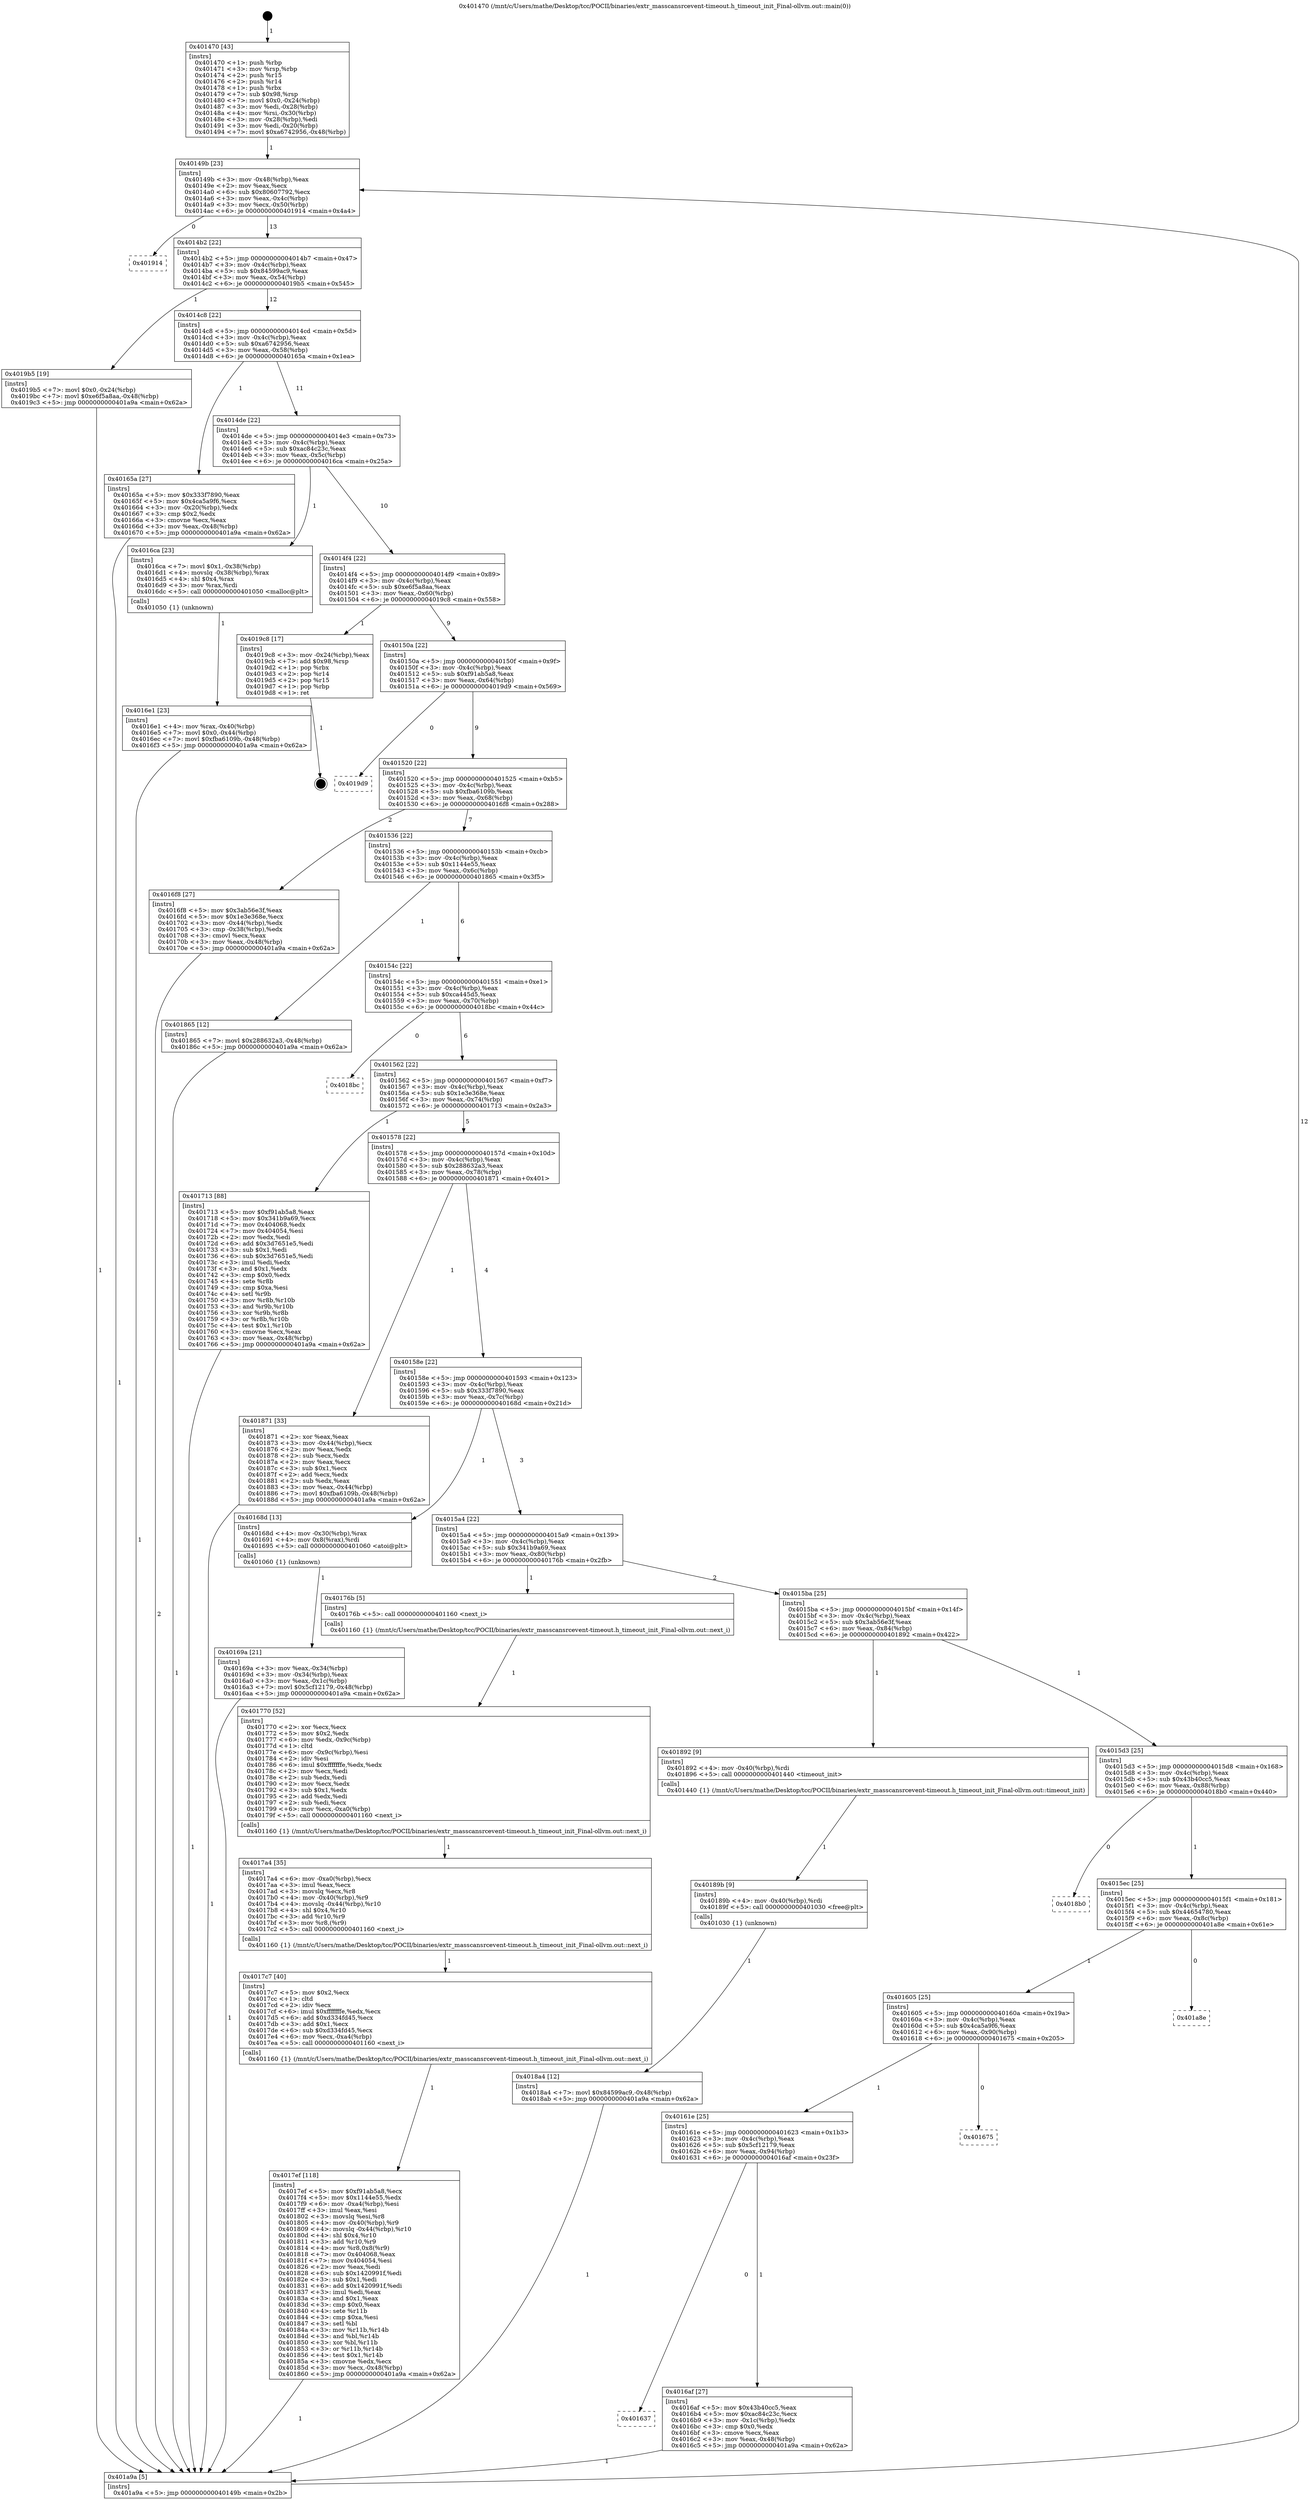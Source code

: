 digraph "0x401470" {
  label = "0x401470 (/mnt/c/Users/mathe/Desktop/tcc/POCII/binaries/extr_masscansrcevent-timeout.h_timeout_init_Final-ollvm.out::main(0))"
  labelloc = "t"
  node[shape=record]

  Entry [label="",width=0.3,height=0.3,shape=circle,fillcolor=black,style=filled]
  "0x40149b" [label="{
     0x40149b [23]\l
     | [instrs]\l
     &nbsp;&nbsp;0x40149b \<+3\>: mov -0x48(%rbp),%eax\l
     &nbsp;&nbsp;0x40149e \<+2\>: mov %eax,%ecx\l
     &nbsp;&nbsp;0x4014a0 \<+6\>: sub $0x80607792,%ecx\l
     &nbsp;&nbsp;0x4014a6 \<+3\>: mov %eax,-0x4c(%rbp)\l
     &nbsp;&nbsp;0x4014a9 \<+3\>: mov %ecx,-0x50(%rbp)\l
     &nbsp;&nbsp;0x4014ac \<+6\>: je 0000000000401914 \<main+0x4a4\>\l
  }"]
  "0x401914" [label="{
     0x401914\l
  }", style=dashed]
  "0x4014b2" [label="{
     0x4014b2 [22]\l
     | [instrs]\l
     &nbsp;&nbsp;0x4014b2 \<+5\>: jmp 00000000004014b7 \<main+0x47\>\l
     &nbsp;&nbsp;0x4014b7 \<+3\>: mov -0x4c(%rbp),%eax\l
     &nbsp;&nbsp;0x4014ba \<+5\>: sub $0x84599ac9,%eax\l
     &nbsp;&nbsp;0x4014bf \<+3\>: mov %eax,-0x54(%rbp)\l
     &nbsp;&nbsp;0x4014c2 \<+6\>: je 00000000004019b5 \<main+0x545\>\l
  }"]
  Exit [label="",width=0.3,height=0.3,shape=circle,fillcolor=black,style=filled,peripheries=2]
  "0x4019b5" [label="{
     0x4019b5 [19]\l
     | [instrs]\l
     &nbsp;&nbsp;0x4019b5 \<+7\>: movl $0x0,-0x24(%rbp)\l
     &nbsp;&nbsp;0x4019bc \<+7\>: movl $0xe6f5a8aa,-0x48(%rbp)\l
     &nbsp;&nbsp;0x4019c3 \<+5\>: jmp 0000000000401a9a \<main+0x62a\>\l
  }"]
  "0x4014c8" [label="{
     0x4014c8 [22]\l
     | [instrs]\l
     &nbsp;&nbsp;0x4014c8 \<+5\>: jmp 00000000004014cd \<main+0x5d\>\l
     &nbsp;&nbsp;0x4014cd \<+3\>: mov -0x4c(%rbp),%eax\l
     &nbsp;&nbsp;0x4014d0 \<+5\>: sub $0xa6742956,%eax\l
     &nbsp;&nbsp;0x4014d5 \<+3\>: mov %eax,-0x58(%rbp)\l
     &nbsp;&nbsp;0x4014d8 \<+6\>: je 000000000040165a \<main+0x1ea\>\l
  }"]
  "0x4018a4" [label="{
     0x4018a4 [12]\l
     | [instrs]\l
     &nbsp;&nbsp;0x4018a4 \<+7\>: movl $0x84599ac9,-0x48(%rbp)\l
     &nbsp;&nbsp;0x4018ab \<+5\>: jmp 0000000000401a9a \<main+0x62a\>\l
  }"]
  "0x40165a" [label="{
     0x40165a [27]\l
     | [instrs]\l
     &nbsp;&nbsp;0x40165a \<+5\>: mov $0x333f7890,%eax\l
     &nbsp;&nbsp;0x40165f \<+5\>: mov $0x4ca5a9f6,%ecx\l
     &nbsp;&nbsp;0x401664 \<+3\>: mov -0x20(%rbp),%edx\l
     &nbsp;&nbsp;0x401667 \<+3\>: cmp $0x2,%edx\l
     &nbsp;&nbsp;0x40166a \<+3\>: cmovne %ecx,%eax\l
     &nbsp;&nbsp;0x40166d \<+3\>: mov %eax,-0x48(%rbp)\l
     &nbsp;&nbsp;0x401670 \<+5\>: jmp 0000000000401a9a \<main+0x62a\>\l
  }"]
  "0x4014de" [label="{
     0x4014de [22]\l
     | [instrs]\l
     &nbsp;&nbsp;0x4014de \<+5\>: jmp 00000000004014e3 \<main+0x73\>\l
     &nbsp;&nbsp;0x4014e3 \<+3\>: mov -0x4c(%rbp),%eax\l
     &nbsp;&nbsp;0x4014e6 \<+5\>: sub $0xac84c23c,%eax\l
     &nbsp;&nbsp;0x4014eb \<+3\>: mov %eax,-0x5c(%rbp)\l
     &nbsp;&nbsp;0x4014ee \<+6\>: je 00000000004016ca \<main+0x25a\>\l
  }"]
  "0x401a9a" [label="{
     0x401a9a [5]\l
     | [instrs]\l
     &nbsp;&nbsp;0x401a9a \<+5\>: jmp 000000000040149b \<main+0x2b\>\l
  }"]
  "0x401470" [label="{
     0x401470 [43]\l
     | [instrs]\l
     &nbsp;&nbsp;0x401470 \<+1\>: push %rbp\l
     &nbsp;&nbsp;0x401471 \<+3\>: mov %rsp,%rbp\l
     &nbsp;&nbsp;0x401474 \<+2\>: push %r15\l
     &nbsp;&nbsp;0x401476 \<+2\>: push %r14\l
     &nbsp;&nbsp;0x401478 \<+1\>: push %rbx\l
     &nbsp;&nbsp;0x401479 \<+7\>: sub $0x98,%rsp\l
     &nbsp;&nbsp;0x401480 \<+7\>: movl $0x0,-0x24(%rbp)\l
     &nbsp;&nbsp;0x401487 \<+3\>: mov %edi,-0x28(%rbp)\l
     &nbsp;&nbsp;0x40148a \<+4\>: mov %rsi,-0x30(%rbp)\l
     &nbsp;&nbsp;0x40148e \<+3\>: mov -0x28(%rbp),%edi\l
     &nbsp;&nbsp;0x401491 \<+3\>: mov %edi,-0x20(%rbp)\l
     &nbsp;&nbsp;0x401494 \<+7\>: movl $0xa6742956,-0x48(%rbp)\l
  }"]
  "0x40189b" [label="{
     0x40189b [9]\l
     | [instrs]\l
     &nbsp;&nbsp;0x40189b \<+4\>: mov -0x40(%rbp),%rdi\l
     &nbsp;&nbsp;0x40189f \<+5\>: call 0000000000401030 \<free@plt\>\l
     | [calls]\l
     &nbsp;&nbsp;0x401030 \{1\} (unknown)\l
  }"]
  "0x4016ca" [label="{
     0x4016ca [23]\l
     | [instrs]\l
     &nbsp;&nbsp;0x4016ca \<+7\>: movl $0x1,-0x38(%rbp)\l
     &nbsp;&nbsp;0x4016d1 \<+4\>: movslq -0x38(%rbp),%rax\l
     &nbsp;&nbsp;0x4016d5 \<+4\>: shl $0x4,%rax\l
     &nbsp;&nbsp;0x4016d9 \<+3\>: mov %rax,%rdi\l
     &nbsp;&nbsp;0x4016dc \<+5\>: call 0000000000401050 \<malloc@plt\>\l
     | [calls]\l
     &nbsp;&nbsp;0x401050 \{1\} (unknown)\l
  }"]
  "0x4014f4" [label="{
     0x4014f4 [22]\l
     | [instrs]\l
     &nbsp;&nbsp;0x4014f4 \<+5\>: jmp 00000000004014f9 \<main+0x89\>\l
     &nbsp;&nbsp;0x4014f9 \<+3\>: mov -0x4c(%rbp),%eax\l
     &nbsp;&nbsp;0x4014fc \<+5\>: sub $0xe6f5a8aa,%eax\l
     &nbsp;&nbsp;0x401501 \<+3\>: mov %eax,-0x60(%rbp)\l
     &nbsp;&nbsp;0x401504 \<+6\>: je 00000000004019c8 \<main+0x558\>\l
  }"]
  "0x4017ef" [label="{
     0x4017ef [118]\l
     | [instrs]\l
     &nbsp;&nbsp;0x4017ef \<+5\>: mov $0xf91ab5a8,%ecx\l
     &nbsp;&nbsp;0x4017f4 \<+5\>: mov $0x1144e55,%edx\l
     &nbsp;&nbsp;0x4017f9 \<+6\>: mov -0xa4(%rbp),%esi\l
     &nbsp;&nbsp;0x4017ff \<+3\>: imul %eax,%esi\l
     &nbsp;&nbsp;0x401802 \<+3\>: movslq %esi,%r8\l
     &nbsp;&nbsp;0x401805 \<+4\>: mov -0x40(%rbp),%r9\l
     &nbsp;&nbsp;0x401809 \<+4\>: movslq -0x44(%rbp),%r10\l
     &nbsp;&nbsp;0x40180d \<+4\>: shl $0x4,%r10\l
     &nbsp;&nbsp;0x401811 \<+3\>: add %r10,%r9\l
     &nbsp;&nbsp;0x401814 \<+4\>: mov %r8,0x8(%r9)\l
     &nbsp;&nbsp;0x401818 \<+7\>: mov 0x404068,%eax\l
     &nbsp;&nbsp;0x40181f \<+7\>: mov 0x404054,%esi\l
     &nbsp;&nbsp;0x401826 \<+2\>: mov %eax,%edi\l
     &nbsp;&nbsp;0x401828 \<+6\>: sub $0x1420991f,%edi\l
     &nbsp;&nbsp;0x40182e \<+3\>: sub $0x1,%edi\l
     &nbsp;&nbsp;0x401831 \<+6\>: add $0x1420991f,%edi\l
     &nbsp;&nbsp;0x401837 \<+3\>: imul %edi,%eax\l
     &nbsp;&nbsp;0x40183a \<+3\>: and $0x1,%eax\l
     &nbsp;&nbsp;0x40183d \<+3\>: cmp $0x0,%eax\l
     &nbsp;&nbsp;0x401840 \<+4\>: sete %r11b\l
     &nbsp;&nbsp;0x401844 \<+3\>: cmp $0xa,%esi\l
     &nbsp;&nbsp;0x401847 \<+3\>: setl %bl\l
     &nbsp;&nbsp;0x40184a \<+3\>: mov %r11b,%r14b\l
     &nbsp;&nbsp;0x40184d \<+3\>: and %bl,%r14b\l
     &nbsp;&nbsp;0x401850 \<+3\>: xor %bl,%r11b\l
     &nbsp;&nbsp;0x401853 \<+3\>: or %r11b,%r14b\l
     &nbsp;&nbsp;0x401856 \<+4\>: test $0x1,%r14b\l
     &nbsp;&nbsp;0x40185a \<+3\>: cmovne %edx,%ecx\l
     &nbsp;&nbsp;0x40185d \<+3\>: mov %ecx,-0x48(%rbp)\l
     &nbsp;&nbsp;0x401860 \<+5\>: jmp 0000000000401a9a \<main+0x62a\>\l
  }"]
  "0x4019c8" [label="{
     0x4019c8 [17]\l
     | [instrs]\l
     &nbsp;&nbsp;0x4019c8 \<+3\>: mov -0x24(%rbp),%eax\l
     &nbsp;&nbsp;0x4019cb \<+7\>: add $0x98,%rsp\l
     &nbsp;&nbsp;0x4019d2 \<+1\>: pop %rbx\l
     &nbsp;&nbsp;0x4019d3 \<+2\>: pop %r14\l
     &nbsp;&nbsp;0x4019d5 \<+2\>: pop %r15\l
     &nbsp;&nbsp;0x4019d7 \<+1\>: pop %rbp\l
     &nbsp;&nbsp;0x4019d8 \<+1\>: ret\l
  }"]
  "0x40150a" [label="{
     0x40150a [22]\l
     | [instrs]\l
     &nbsp;&nbsp;0x40150a \<+5\>: jmp 000000000040150f \<main+0x9f\>\l
     &nbsp;&nbsp;0x40150f \<+3\>: mov -0x4c(%rbp),%eax\l
     &nbsp;&nbsp;0x401512 \<+5\>: sub $0xf91ab5a8,%eax\l
     &nbsp;&nbsp;0x401517 \<+3\>: mov %eax,-0x64(%rbp)\l
     &nbsp;&nbsp;0x40151a \<+6\>: je 00000000004019d9 \<main+0x569\>\l
  }"]
  "0x4017c7" [label="{
     0x4017c7 [40]\l
     | [instrs]\l
     &nbsp;&nbsp;0x4017c7 \<+5\>: mov $0x2,%ecx\l
     &nbsp;&nbsp;0x4017cc \<+1\>: cltd\l
     &nbsp;&nbsp;0x4017cd \<+2\>: idiv %ecx\l
     &nbsp;&nbsp;0x4017cf \<+6\>: imul $0xfffffffe,%edx,%ecx\l
     &nbsp;&nbsp;0x4017d5 \<+6\>: add $0xd334fd45,%ecx\l
     &nbsp;&nbsp;0x4017db \<+3\>: add $0x1,%ecx\l
     &nbsp;&nbsp;0x4017de \<+6\>: sub $0xd334fd45,%ecx\l
     &nbsp;&nbsp;0x4017e4 \<+6\>: mov %ecx,-0xa4(%rbp)\l
     &nbsp;&nbsp;0x4017ea \<+5\>: call 0000000000401160 \<next_i\>\l
     | [calls]\l
     &nbsp;&nbsp;0x401160 \{1\} (/mnt/c/Users/mathe/Desktop/tcc/POCII/binaries/extr_masscansrcevent-timeout.h_timeout_init_Final-ollvm.out::next_i)\l
  }"]
  "0x4019d9" [label="{
     0x4019d9\l
  }", style=dashed]
  "0x401520" [label="{
     0x401520 [22]\l
     | [instrs]\l
     &nbsp;&nbsp;0x401520 \<+5\>: jmp 0000000000401525 \<main+0xb5\>\l
     &nbsp;&nbsp;0x401525 \<+3\>: mov -0x4c(%rbp),%eax\l
     &nbsp;&nbsp;0x401528 \<+5\>: sub $0xfba6109b,%eax\l
     &nbsp;&nbsp;0x40152d \<+3\>: mov %eax,-0x68(%rbp)\l
     &nbsp;&nbsp;0x401530 \<+6\>: je 00000000004016f8 \<main+0x288\>\l
  }"]
  "0x4017a4" [label="{
     0x4017a4 [35]\l
     | [instrs]\l
     &nbsp;&nbsp;0x4017a4 \<+6\>: mov -0xa0(%rbp),%ecx\l
     &nbsp;&nbsp;0x4017aa \<+3\>: imul %eax,%ecx\l
     &nbsp;&nbsp;0x4017ad \<+3\>: movslq %ecx,%r8\l
     &nbsp;&nbsp;0x4017b0 \<+4\>: mov -0x40(%rbp),%r9\l
     &nbsp;&nbsp;0x4017b4 \<+4\>: movslq -0x44(%rbp),%r10\l
     &nbsp;&nbsp;0x4017b8 \<+4\>: shl $0x4,%r10\l
     &nbsp;&nbsp;0x4017bc \<+3\>: add %r10,%r9\l
     &nbsp;&nbsp;0x4017bf \<+3\>: mov %r8,(%r9)\l
     &nbsp;&nbsp;0x4017c2 \<+5\>: call 0000000000401160 \<next_i\>\l
     | [calls]\l
     &nbsp;&nbsp;0x401160 \{1\} (/mnt/c/Users/mathe/Desktop/tcc/POCII/binaries/extr_masscansrcevent-timeout.h_timeout_init_Final-ollvm.out::next_i)\l
  }"]
  "0x4016f8" [label="{
     0x4016f8 [27]\l
     | [instrs]\l
     &nbsp;&nbsp;0x4016f8 \<+5\>: mov $0x3ab56e3f,%eax\l
     &nbsp;&nbsp;0x4016fd \<+5\>: mov $0x1e3e368e,%ecx\l
     &nbsp;&nbsp;0x401702 \<+3\>: mov -0x44(%rbp),%edx\l
     &nbsp;&nbsp;0x401705 \<+3\>: cmp -0x38(%rbp),%edx\l
     &nbsp;&nbsp;0x401708 \<+3\>: cmovl %ecx,%eax\l
     &nbsp;&nbsp;0x40170b \<+3\>: mov %eax,-0x48(%rbp)\l
     &nbsp;&nbsp;0x40170e \<+5\>: jmp 0000000000401a9a \<main+0x62a\>\l
  }"]
  "0x401536" [label="{
     0x401536 [22]\l
     | [instrs]\l
     &nbsp;&nbsp;0x401536 \<+5\>: jmp 000000000040153b \<main+0xcb\>\l
     &nbsp;&nbsp;0x40153b \<+3\>: mov -0x4c(%rbp),%eax\l
     &nbsp;&nbsp;0x40153e \<+5\>: sub $0x1144e55,%eax\l
     &nbsp;&nbsp;0x401543 \<+3\>: mov %eax,-0x6c(%rbp)\l
     &nbsp;&nbsp;0x401546 \<+6\>: je 0000000000401865 \<main+0x3f5\>\l
  }"]
  "0x401770" [label="{
     0x401770 [52]\l
     | [instrs]\l
     &nbsp;&nbsp;0x401770 \<+2\>: xor %ecx,%ecx\l
     &nbsp;&nbsp;0x401772 \<+5\>: mov $0x2,%edx\l
     &nbsp;&nbsp;0x401777 \<+6\>: mov %edx,-0x9c(%rbp)\l
     &nbsp;&nbsp;0x40177d \<+1\>: cltd\l
     &nbsp;&nbsp;0x40177e \<+6\>: mov -0x9c(%rbp),%esi\l
     &nbsp;&nbsp;0x401784 \<+2\>: idiv %esi\l
     &nbsp;&nbsp;0x401786 \<+6\>: imul $0xfffffffe,%edx,%edx\l
     &nbsp;&nbsp;0x40178c \<+2\>: mov %ecx,%edi\l
     &nbsp;&nbsp;0x40178e \<+2\>: sub %edx,%edi\l
     &nbsp;&nbsp;0x401790 \<+2\>: mov %ecx,%edx\l
     &nbsp;&nbsp;0x401792 \<+3\>: sub $0x1,%edx\l
     &nbsp;&nbsp;0x401795 \<+2\>: add %edx,%edi\l
     &nbsp;&nbsp;0x401797 \<+2\>: sub %edi,%ecx\l
     &nbsp;&nbsp;0x401799 \<+6\>: mov %ecx,-0xa0(%rbp)\l
     &nbsp;&nbsp;0x40179f \<+5\>: call 0000000000401160 \<next_i\>\l
     | [calls]\l
     &nbsp;&nbsp;0x401160 \{1\} (/mnt/c/Users/mathe/Desktop/tcc/POCII/binaries/extr_masscansrcevent-timeout.h_timeout_init_Final-ollvm.out::next_i)\l
  }"]
  "0x401865" [label="{
     0x401865 [12]\l
     | [instrs]\l
     &nbsp;&nbsp;0x401865 \<+7\>: movl $0x288632a3,-0x48(%rbp)\l
     &nbsp;&nbsp;0x40186c \<+5\>: jmp 0000000000401a9a \<main+0x62a\>\l
  }"]
  "0x40154c" [label="{
     0x40154c [22]\l
     | [instrs]\l
     &nbsp;&nbsp;0x40154c \<+5\>: jmp 0000000000401551 \<main+0xe1\>\l
     &nbsp;&nbsp;0x401551 \<+3\>: mov -0x4c(%rbp),%eax\l
     &nbsp;&nbsp;0x401554 \<+5\>: sub $0xca445d5,%eax\l
     &nbsp;&nbsp;0x401559 \<+3\>: mov %eax,-0x70(%rbp)\l
     &nbsp;&nbsp;0x40155c \<+6\>: je 00000000004018bc \<main+0x44c\>\l
  }"]
  "0x4016e1" [label="{
     0x4016e1 [23]\l
     | [instrs]\l
     &nbsp;&nbsp;0x4016e1 \<+4\>: mov %rax,-0x40(%rbp)\l
     &nbsp;&nbsp;0x4016e5 \<+7\>: movl $0x0,-0x44(%rbp)\l
     &nbsp;&nbsp;0x4016ec \<+7\>: movl $0xfba6109b,-0x48(%rbp)\l
     &nbsp;&nbsp;0x4016f3 \<+5\>: jmp 0000000000401a9a \<main+0x62a\>\l
  }"]
  "0x4018bc" [label="{
     0x4018bc\l
  }", style=dashed]
  "0x401562" [label="{
     0x401562 [22]\l
     | [instrs]\l
     &nbsp;&nbsp;0x401562 \<+5\>: jmp 0000000000401567 \<main+0xf7\>\l
     &nbsp;&nbsp;0x401567 \<+3\>: mov -0x4c(%rbp),%eax\l
     &nbsp;&nbsp;0x40156a \<+5\>: sub $0x1e3e368e,%eax\l
     &nbsp;&nbsp;0x40156f \<+3\>: mov %eax,-0x74(%rbp)\l
     &nbsp;&nbsp;0x401572 \<+6\>: je 0000000000401713 \<main+0x2a3\>\l
  }"]
  "0x401637" [label="{
     0x401637\l
  }", style=dashed]
  "0x401713" [label="{
     0x401713 [88]\l
     | [instrs]\l
     &nbsp;&nbsp;0x401713 \<+5\>: mov $0xf91ab5a8,%eax\l
     &nbsp;&nbsp;0x401718 \<+5\>: mov $0x341b9a69,%ecx\l
     &nbsp;&nbsp;0x40171d \<+7\>: mov 0x404068,%edx\l
     &nbsp;&nbsp;0x401724 \<+7\>: mov 0x404054,%esi\l
     &nbsp;&nbsp;0x40172b \<+2\>: mov %edx,%edi\l
     &nbsp;&nbsp;0x40172d \<+6\>: add $0x3d7651e5,%edi\l
     &nbsp;&nbsp;0x401733 \<+3\>: sub $0x1,%edi\l
     &nbsp;&nbsp;0x401736 \<+6\>: sub $0x3d7651e5,%edi\l
     &nbsp;&nbsp;0x40173c \<+3\>: imul %edi,%edx\l
     &nbsp;&nbsp;0x40173f \<+3\>: and $0x1,%edx\l
     &nbsp;&nbsp;0x401742 \<+3\>: cmp $0x0,%edx\l
     &nbsp;&nbsp;0x401745 \<+4\>: sete %r8b\l
     &nbsp;&nbsp;0x401749 \<+3\>: cmp $0xa,%esi\l
     &nbsp;&nbsp;0x40174c \<+4\>: setl %r9b\l
     &nbsp;&nbsp;0x401750 \<+3\>: mov %r8b,%r10b\l
     &nbsp;&nbsp;0x401753 \<+3\>: and %r9b,%r10b\l
     &nbsp;&nbsp;0x401756 \<+3\>: xor %r9b,%r8b\l
     &nbsp;&nbsp;0x401759 \<+3\>: or %r8b,%r10b\l
     &nbsp;&nbsp;0x40175c \<+4\>: test $0x1,%r10b\l
     &nbsp;&nbsp;0x401760 \<+3\>: cmovne %ecx,%eax\l
     &nbsp;&nbsp;0x401763 \<+3\>: mov %eax,-0x48(%rbp)\l
     &nbsp;&nbsp;0x401766 \<+5\>: jmp 0000000000401a9a \<main+0x62a\>\l
  }"]
  "0x401578" [label="{
     0x401578 [22]\l
     | [instrs]\l
     &nbsp;&nbsp;0x401578 \<+5\>: jmp 000000000040157d \<main+0x10d\>\l
     &nbsp;&nbsp;0x40157d \<+3\>: mov -0x4c(%rbp),%eax\l
     &nbsp;&nbsp;0x401580 \<+5\>: sub $0x288632a3,%eax\l
     &nbsp;&nbsp;0x401585 \<+3\>: mov %eax,-0x78(%rbp)\l
     &nbsp;&nbsp;0x401588 \<+6\>: je 0000000000401871 \<main+0x401\>\l
  }"]
  "0x4016af" [label="{
     0x4016af [27]\l
     | [instrs]\l
     &nbsp;&nbsp;0x4016af \<+5\>: mov $0x43b40cc5,%eax\l
     &nbsp;&nbsp;0x4016b4 \<+5\>: mov $0xac84c23c,%ecx\l
     &nbsp;&nbsp;0x4016b9 \<+3\>: mov -0x1c(%rbp),%edx\l
     &nbsp;&nbsp;0x4016bc \<+3\>: cmp $0x0,%edx\l
     &nbsp;&nbsp;0x4016bf \<+3\>: cmove %ecx,%eax\l
     &nbsp;&nbsp;0x4016c2 \<+3\>: mov %eax,-0x48(%rbp)\l
     &nbsp;&nbsp;0x4016c5 \<+5\>: jmp 0000000000401a9a \<main+0x62a\>\l
  }"]
  "0x401871" [label="{
     0x401871 [33]\l
     | [instrs]\l
     &nbsp;&nbsp;0x401871 \<+2\>: xor %eax,%eax\l
     &nbsp;&nbsp;0x401873 \<+3\>: mov -0x44(%rbp),%ecx\l
     &nbsp;&nbsp;0x401876 \<+2\>: mov %eax,%edx\l
     &nbsp;&nbsp;0x401878 \<+2\>: sub %ecx,%edx\l
     &nbsp;&nbsp;0x40187a \<+2\>: mov %eax,%ecx\l
     &nbsp;&nbsp;0x40187c \<+3\>: sub $0x1,%ecx\l
     &nbsp;&nbsp;0x40187f \<+2\>: add %ecx,%edx\l
     &nbsp;&nbsp;0x401881 \<+2\>: sub %edx,%eax\l
     &nbsp;&nbsp;0x401883 \<+3\>: mov %eax,-0x44(%rbp)\l
     &nbsp;&nbsp;0x401886 \<+7\>: movl $0xfba6109b,-0x48(%rbp)\l
     &nbsp;&nbsp;0x40188d \<+5\>: jmp 0000000000401a9a \<main+0x62a\>\l
  }"]
  "0x40158e" [label="{
     0x40158e [22]\l
     | [instrs]\l
     &nbsp;&nbsp;0x40158e \<+5\>: jmp 0000000000401593 \<main+0x123\>\l
     &nbsp;&nbsp;0x401593 \<+3\>: mov -0x4c(%rbp),%eax\l
     &nbsp;&nbsp;0x401596 \<+5\>: sub $0x333f7890,%eax\l
     &nbsp;&nbsp;0x40159b \<+3\>: mov %eax,-0x7c(%rbp)\l
     &nbsp;&nbsp;0x40159e \<+6\>: je 000000000040168d \<main+0x21d\>\l
  }"]
  "0x40161e" [label="{
     0x40161e [25]\l
     | [instrs]\l
     &nbsp;&nbsp;0x40161e \<+5\>: jmp 0000000000401623 \<main+0x1b3\>\l
     &nbsp;&nbsp;0x401623 \<+3\>: mov -0x4c(%rbp),%eax\l
     &nbsp;&nbsp;0x401626 \<+5\>: sub $0x5cf12179,%eax\l
     &nbsp;&nbsp;0x40162b \<+6\>: mov %eax,-0x94(%rbp)\l
     &nbsp;&nbsp;0x401631 \<+6\>: je 00000000004016af \<main+0x23f\>\l
  }"]
  "0x40168d" [label="{
     0x40168d [13]\l
     | [instrs]\l
     &nbsp;&nbsp;0x40168d \<+4\>: mov -0x30(%rbp),%rax\l
     &nbsp;&nbsp;0x401691 \<+4\>: mov 0x8(%rax),%rdi\l
     &nbsp;&nbsp;0x401695 \<+5\>: call 0000000000401060 \<atoi@plt\>\l
     | [calls]\l
     &nbsp;&nbsp;0x401060 \{1\} (unknown)\l
  }"]
  "0x4015a4" [label="{
     0x4015a4 [22]\l
     | [instrs]\l
     &nbsp;&nbsp;0x4015a4 \<+5\>: jmp 00000000004015a9 \<main+0x139\>\l
     &nbsp;&nbsp;0x4015a9 \<+3\>: mov -0x4c(%rbp),%eax\l
     &nbsp;&nbsp;0x4015ac \<+5\>: sub $0x341b9a69,%eax\l
     &nbsp;&nbsp;0x4015b1 \<+3\>: mov %eax,-0x80(%rbp)\l
     &nbsp;&nbsp;0x4015b4 \<+6\>: je 000000000040176b \<main+0x2fb\>\l
  }"]
  "0x40169a" [label="{
     0x40169a [21]\l
     | [instrs]\l
     &nbsp;&nbsp;0x40169a \<+3\>: mov %eax,-0x34(%rbp)\l
     &nbsp;&nbsp;0x40169d \<+3\>: mov -0x34(%rbp),%eax\l
     &nbsp;&nbsp;0x4016a0 \<+3\>: mov %eax,-0x1c(%rbp)\l
     &nbsp;&nbsp;0x4016a3 \<+7\>: movl $0x5cf12179,-0x48(%rbp)\l
     &nbsp;&nbsp;0x4016aa \<+5\>: jmp 0000000000401a9a \<main+0x62a\>\l
  }"]
  "0x401675" [label="{
     0x401675\l
  }", style=dashed]
  "0x40176b" [label="{
     0x40176b [5]\l
     | [instrs]\l
     &nbsp;&nbsp;0x40176b \<+5\>: call 0000000000401160 \<next_i\>\l
     | [calls]\l
     &nbsp;&nbsp;0x401160 \{1\} (/mnt/c/Users/mathe/Desktop/tcc/POCII/binaries/extr_masscansrcevent-timeout.h_timeout_init_Final-ollvm.out::next_i)\l
  }"]
  "0x4015ba" [label="{
     0x4015ba [25]\l
     | [instrs]\l
     &nbsp;&nbsp;0x4015ba \<+5\>: jmp 00000000004015bf \<main+0x14f\>\l
     &nbsp;&nbsp;0x4015bf \<+3\>: mov -0x4c(%rbp),%eax\l
     &nbsp;&nbsp;0x4015c2 \<+5\>: sub $0x3ab56e3f,%eax\l
     &nbsp;&nbsp;0x4015c7 \<+6\>: mov %eax,-0x84(%rbp)\l
     &nbsp;&nbsp;0x4015cd \<+6\>: je 0000000000401892 \<main+0x422\>\l
  }"]
  "0x401605" [label="{
     0x401605 [25]\l
     | [instrs]\l
     &nbsp;&nbsp;0x401605 \<+5\>: jmp 000000000040160a \<main+0x19a\>\l
     &nbsp;&nbsp;0x40160a \<+3\>: mov -0x4c(%rbp),%eax\l
     &nbsp;&nbsp;0x40160d \<+5\>: sub $0x4ca5a9f6,%eax\l
     &nbsp;&nbsp;0x401612 \<+6\>: mov %eax,-0x90(%rbp)\l
     &nbsp;&nbsp;0x401618 \<+6\>: je 0000000000401675 \<main+0x205\>\l
  }"]
  "0x401892" [label="{
     0x401892 [9]\l
     | [instrs]\l
     &nbsp;&nbsp;0x401892 \<+4\>: mov -0x40(%rbp),%rdi\l
     &nbsp;&nbsp;0x401896 \<+5\>: call 0000000000401440 \<timeout_init\>\l
     | [calls]\l
     &nbsp;&nbsp;0x401440 \{1\} (/mnt/c/Users/mathe/Desktop/tcc/POCII/binaries/extr_masscansrcevent-timeout.h_timeout_init_Final-ollvm.out::timeout_init)\l
  }"]
  "0x4015d3" [label="{
     0x4015d3 [25]\l
     | [instrs]\l
     &nbsp;&nbsp;0x4015d3 \<+5\>: jmp 00000000004015d8 \<main+0x168\>\l
     &nbsp;&nbsp;0x4015d8 \<+3\>: mov -0x4c(%rbp),%eax\l
     &nbsp;&nbsp;0x4015db \<+5\>: sub $0x43b40cc5,%eax\l
     &nbsp;&nbsp;0x4015e0 \<+6\>: mov %eax,-0x88(%rbp)\l
     &nbsp;&nbsp;0x4015e6 \<+6\>: je 00000000004018b0 \<main+0x440\>\l
  }"]
  "0x401a8e" [label="{
     0x401a8e\l
  }", style=dashed]
  "0x4018b0" [label="{
     0x4018b0\l
  }", style=dashed]
  "0x4015ec" [label="{
     0x4015ec [25]\l
     | [instrs]\l
     &nbsp;&nbsp;0x4015ec \<+5\>: jmp 00000000004015f1 \<main+0x181\>\l
     &nbsp;&nbsp;0x4015f1 \<+3\>: mov -0x4c(%rbp),%eax\l
     &nbsp;&nbsp;0x4015f4 \<+5\>: sub $0x44654780,%eax\l
     &nbsp;&nbsp;0x4015f9 \<+6\>: mov %eax,-0x8c(%rbp)\l
     &nbsp;&nbsp;0x4015ff \<+6\>: je 0000000000401a8e \<main+0x61e\>\l
  }"]
  Entry -> "0x401470" [label=" 1"]
  "0x40149b" -> "0x401914" [label=" 0"]
  "0x40149b" -> "0x4014b2" [label=" 13"]
  "0x4019c8" -> Exit [label=" 1"]
  "0x4014b2" -> "0x4019b5" [label=" 1"]
  "0x4014b2" -> "0x4014c8" [label=" 12"]
  "0x4019b5" -> "0x401a9a" [label=" 1"]
  "0x4014c8" -> "0x40165a" [label=" 1"]
  "0x4014c8" -> "0x4014de" [label=" 11"]
  "0x40165a" -> "0x401a9a" [label=" 1"]
  "0x401470" -> "0x40149b" [label=" 1"]
  "0x401a9a" -> "0x40149b" [label=" 12"]
  "0x4018a4" -> "0x401a9a" [label=" 1"]
  "0x4014de" -> "0x4016ca" [label=" 1"]
  "0x4014de" -> "0x4014f4" [label=" 10"]
  "0x40189b" -> "0x4018a4" [label=" 1"]
  "0x4014f4" -> "0x4019c8" [label=" 1"]
  "0x4014f4" -> "0x40150a" [label=" 9"]
  "0x401892" -> "0x40189b" [label=" 1"]
  "0x40150a" -> "0x4019d9" [label=" 0"]
  "0x40150a" -> "0x401520" [label=" 9"]
  "0x401871" -> "0x401a9a" [label=" 1"]
  "0x401520" -> "0x4016f8" [label=" 2"]
  "0x401520" -> "0x401536" [label=" 7"]
  "0x401865" -> "0x401a9a" [label=" 1"]
  "0x401536" -> "0x401865" [label=" 1"]
  "0x401536" -> "0x40154c" [label=" 6"]
  "0x4017ef" -> "0x401a9a" [label=" 1"]
  "0x40154c" -> "0x4018bc" [label=" 0"]
  "0x40154c" -> "0x401562" [label=" 6"]
  "0x4017c7" -> "0x4017ef" [label=" 1"]
  "0x401562" -> "0x401713" [label=" 1"]
  "0x401562" -> "0x401578" [label=" 5"]
  "0x4017a4" -> "0x4017c7" [label=" 1"]
  "0x401578" -> "0x401871" [label=" 1"]
  "0x401578" -> "0x40158e" [label=" 4"]
  "0x401770" -> "0x4017a4" [label=" 1"]
  "0x40158e" -> "0x40168d" [label=" 1"]
  "0x40158e" -> "0x4015a4" [label=" 3"]
  "0x40168d" -> "0x40169a" [label=" 1"]
  "0x40169a" -> "0x401a9a" [label=" 1"]
  "0x401713" -> "0x401a9a" [label=" 1"]
  "0x4015a4" -> "0x40176b" [label=" 1"]
  "0x4015a4" -> "0x4015ba" [label=" 2"]
  "0x4016f8" -> "0x401a9a" [label=" 2"]
  "0x4015ba" -> "0x401892" [label=" 1"]
  "0x4015ba" -> "0x4015d3" [label=" 1"]
  "0x4016ca" -> "0x4016e1" [label=" 1"]
  "0x4015d3" -> "0x4018b0" [label=" 0"]
  "0x4015d3" -> "0x4015ec" [label=" 1"]
  "0x4016af" -> "0x401a9a" [label=" 1"]
  "0x4015ec" -> "0x401a8e" [label=" 0"]
  "0x4015ec" -> "0x401605" [label=" 1"]
  "0x4016e1" -> "0x401a9a" [label=" 1"]
  "0x401605" -> "0x401675" [label=" 0"]
  "0x401605" -> "0x40161e" [label=" 1"]
  "0x40176b" -> "0x401770" [label=" 1"]
  "0x40161e" -> "0x4016af" [label=" 1"]
  "0x40161e" -> "0x401637" [label=" 0"]
}
